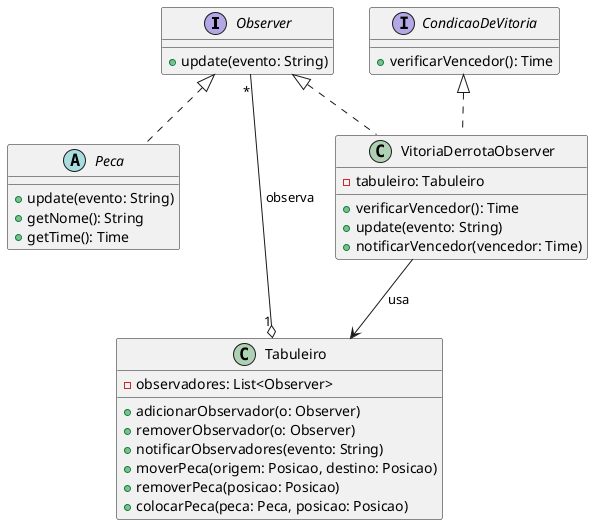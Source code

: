 @startuml
interface Observer {
    +update(evento: String)
}

interface CondicaoDeVitoria {
    +verificarVencedor(): Time
}

class Tabuleiro {
    -observadores: List<Observer>
    +adicionarObservador(o: Observer)
    +removerObservador(o: Observer)
    +notificarObservadores(evento: String)
    +moverPeca(origem: Posicao, destino: Posicao)
    +removerPeca(posicao: Posicao)
    +colocarPeca(peca: Peca, posicao: Posicao)
}

class VitoriaDerrotaObserver {
    -tabuleiro: Tabuleiro
    +verificarVencedor(): Time
    +update(evento: String)
    +notificarVencedor(vencedor: Time)
}

abstract class Peca {
    +update(evento: String)
    +getNome(): String
    +getTime(): Time
}

Observer <|.. VitoriaDerrotaObserver
Observer <|.. Peca
CondicaoDeVitoria <|.. VitoriaDerrotaObserver

Tabuleiro "1" o-- "*" Observer : observa

VitoriaDerrotaObserver --> Tabuleiro : usa

@enduml